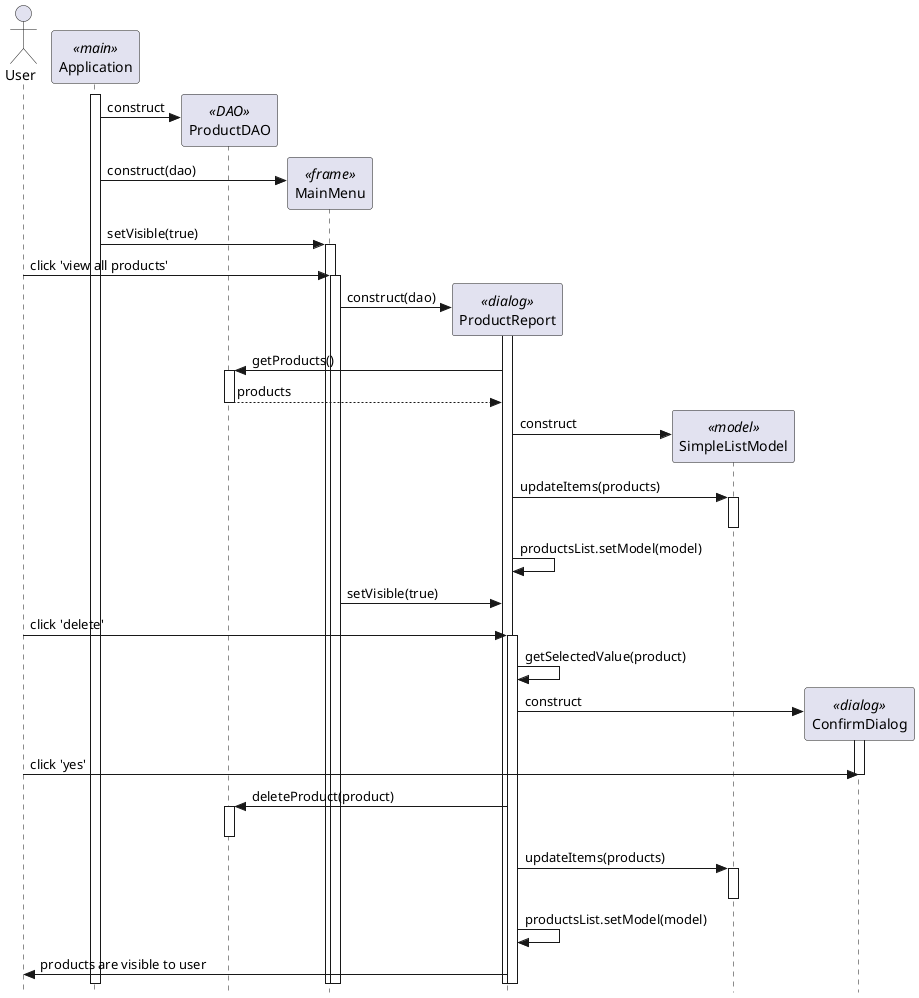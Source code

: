 @startuml
' use strict UML mode
skinparam style strictuml

actor "User" as user

participant "Application" as main <<main>>
main++

create "ProductDAO" as dao <<DAO>>
main -> dao : construct

create "MainMenu" as menu <<frame>>
main -> menu : construct(dao)

main -> menu++ : setVisible(true)

user -> menu++ : click 'view all products'

create "ProductReport" as report <<dialog>>
menu -> report : construct(dao)

report++

report -> dao++ : getProducts()
return products

create "SimpleListModel" as model <<model>>
report -> model : construct

report -> model++ : updateItems(products)
model--
report -> report : productsList.setModel(model)

menu -> report : setVisible(true)

user -> report++: click 'delete'

report -> report : getSelectedValue(product)

create "ConfirmDialog" as confirm <<dialog>>
report -> confirm++ : construct

user -> confirm : click 'yes'
confirm--

report -> dao++ : deleteProduct(product)
dao--

report -> model++ : updateItems(products)
model--

report -> report : productsList.setModel(model)
report -> user : products are visible to user
@enduml